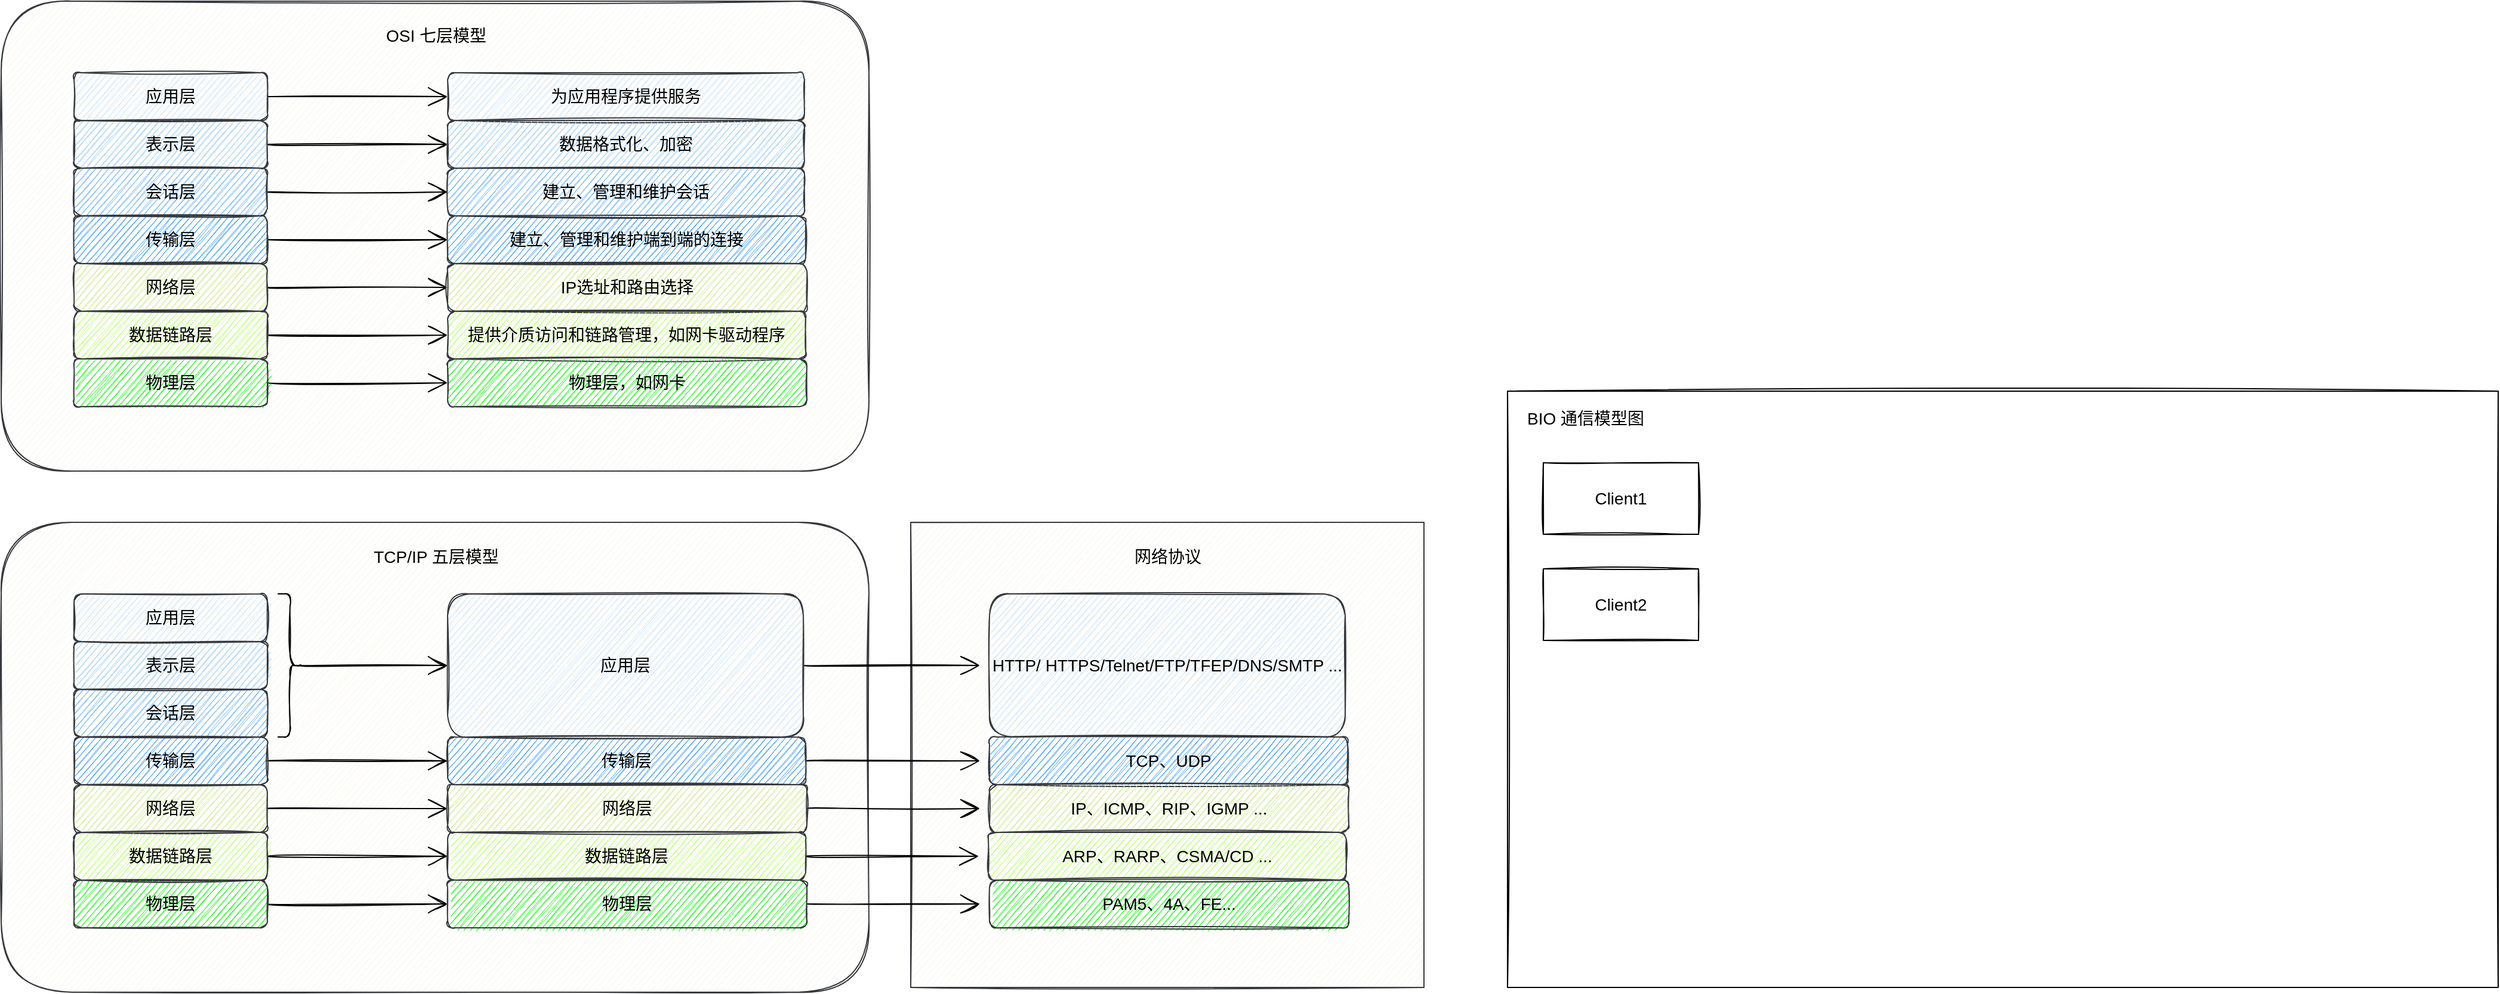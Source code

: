 <mxfile version="17.4.6" type="github">
  <diagram id="H0PgmONnu2SjmG0b2NmS" name="第 1 页">
    <mxGraphModel dx="2758" dy="1179" grid="1" gridSize="10" guides="1" tooltips="1" connect="1" arrows="1" fold="1" page="0" pageScale="1" pageWidth="827" pageHeight="1169" background="none" math="0" shadow="0">
      <root>
        <mxCell id="0" />
        <mxCell id="1" parent="0" />
        <mxCell id="8JD4z3_H-0I7WugRDSN_-56" value="" style="rounded=0;whiteSpace=wrap;html=1;hachureGap=4;fontSize=14;fillColor=#f9f7ed;strokeColor=#36393d;sketch=1;" parent="1" vertex="1">
          <mxGeometry x="540" y="570" width="430" height="390" as="geometry" />
        </mxCell>
        <mxCell id="8JD4z3_H-0I7WugRDSN_-1" value="" style="rounded=1;whiteSpace=wrap;html=1;hachureGap=4;fontSize=14;fillColor=#f9f7ed;strokeColor=#36393d;sketch=1;" parent="1" vertex="1">
          <mxGeometry x="-222" y="133" width="727" height="394" as="geometry" />
        </mxCell>
        <mxCell id="8JD4z3_H-0I7WugRDSN_-2" value="OSI 七层模型" style="text;html=1;align=center;verticalAlign=middle;resizable=0;points=[];autosize=1;strokeColor=none;fillColor=none;hachureGap=4;fontSize=14;sketch=1;" parent="1" vertex="1">
          <mxGeometry x="91.5" y="152" width="100" height="20" as="geometry" />
        </mxCell>
        <mxCell id="8JD4z3_H-0I7WugRDSN_-17" style="edgeStyle=none;curved=1;rounded=0;orthogonalLoop=1;jettySize=auto;html=1;exitX=1;exitY=0.5;exitDx=0;exitDy=0;entryX=0;entryY=0.5;entryDx=0;entryDy=0;fontSize=14;endArrow=open;startSize=14;endSize=14;sourcePerimeterSpacing=8;targetPerimeterSpacing=8;sketch=1;" parent="1" source="8JD4z3_H-0I7WugRDSN_-3" target="8JD4z3_H-0I7WugRDSN_-10" edge="1">
          <mxGeometry relative="1" as="geometry" />
        </mxCell>
        <mxCell id="8JD4z3_H-0I7WugRDSN_-3" value="应用层" style="rounded=1;whiteSpace=wrap;html=1;hachureGap=4;fontSize=14;fillColor=#cce5ff;strokeColor=#36393d;sketch=1;" parent="1" vertex="1">
          <mxGeometry x="-161" y="193" width="162" height="40" as="geometry" />
        </mxCell>
        <mxCell id="8JD4z3_H-0I7WugRDSN_-18" style="edgeStyle=none;curved=1;rounded=0;orthogonalLoop=1;jettySize=auto;html=1;exitX=1;exitY=0.5;exitDx=0;exitDy=0;entryX=0;entryY=0.5;entryDx=0;entryDy=0;fontSize=14;endArrow=open;startSize=14;endSize=14;sourcePerimeterSpacing=8;targetPerimeterSpacing=8;sketch=1;" parent="1" source="8JD4z3_H-0I7WugRDSN_-4" target="8JD4z3_H-0I7WugRDSN_-11" edge="1">
          <mxGeometry relative="1" as="geometry" />
        </mxCell>
        <mxCell id="8JD4z3_H-0I7WugRDSN_-4" value="表示层" style="rounded=1;whiteSpace=wrap;html=1;hachureGap=4;fontSize=14;fillColor=#99CCFF;strokeColor=#36393d;sketch=1;" parent="1" vertex="1">
          <mxGeometry x="-161" y="233" width="162" height="40" as="geometry" />
        </mxCell>
        <mxCell id="8JD4z3_H-0I7WugRDSN_-19" style="edgeStyle=none;curved=1;rounded=0;orthogonalLoop=1;jettySize=auto;html=1;exitX=1;exitY=0.5;exitDx=0;exitDy=0;entryX=0;entryY=0.5;entryDx=0;entryDy=0;fontSize=14;endArrow=open;startSize=14;endSize=14;sourcePerimeterSpacing=8;targetPerimeterSpacing=8;sketch=1;" parent="1" source="8JD4z3_H-0I7WugRDSN_-5" target="8JD4z3_H-0I7WugRDSN_-12" edge="1">
          <mxGeometry relative="1" as="geometry" />
        </mxCell>
        <mxCell id="8JD4z3_H-0I7WugRDSN_-5" value="会话层" style="rounded=1;whiteSpace=wrap;html=1;hachureGap=4;fontSize=14;fillColor=#66B2FF;strokeColor=#36393d;sketch=1;" parent="1" vertex="1">
          <mxGeometry x="-161" y="273" width="162" height="40" as="geometry" />
        </mxCell>
        <mxCell id="8JD4z3_H-0I7WugRDSN_-20" style="edgeStyle=none;curved=1;rounded=0;orthogonalLoop=1;jettySize=auto;html=1;exitX=1;exitY=0.5;exitDx=0;exitDy=0;entryX=0;entryY=0.5;entryDx=0;entryDy=0;fontSize=14;endArrow=open;startSize=14;endSize=14;sourcePerimeterSpacing=8;targetPerimeterSpacing=8;sketch=1;" parent="1" source="8JD4z3_H-0I7WugRDSN_-6" target="8JD4z3_H-0I7WugRDSN_-13" edge="1">
          <mxGeometry relative="1" as="geometry" />
        </mxCell>
        <mxCell id="8JD4z3_H-0I7WugRDSN_-6" value="传输层" style="rounded=1;whiteSpace=wrap;html=1;hachureGap=4;fontSize=14;fillColor=#3399FF;strokeColor=#36393d;sketch=1;" parent="1" vertex="1">
          <mxGeometry x="-161" y="313" width="162" height="40" as="geometry" />
        </mxCell>
        <mxCell id="8JD4z3_H-0I7WugRDSN_-21" style="edgeStyle=none;curved=1;rounded=0;orthogonalLoop=1;jettySize=auto;html=1;exitX=1;exitY=0.5;exitDx=0;exitDy=0;entryX=0;entryY=0.5;entryDx=0;entryDy=0;fontSize=14;endArrow=open;startSize=14;endSize=14;sourcePerimeterSpacing=8;targetPerimeterSpacing=8;sketch=1;" parent="1" source="8JD4z3_H-0I7WugRDSN_-7" target="8JD4z3_H-0I7WugRDSN_-14" edge="1">
          <mxGeometry relative="1" as="geometry" />
        </mxCell>
        <mxCell id="8JD4z3_H-0I7WugRDSN_-7" value="网络层" style="rounded=1;whiteSpace=wrap;html=1;hachureGap=4;fontSize=14;fillColor=#cdeb8b;strokeColor=#36393d;sketch=1;" parent="1" vertex="1">
          <mxGeometry x="-161" y="353" width="162" height="40" as="geometry" />
        </mxCell>
        <mxCell id="8JD4z3_H-0I7WugRDSN_-22" style="edgeStyle=none;curved=1;rounded=0;orthogonalLoop=1;jettySize=auto;html=1;exitX=1;exitY=0.5;exitDx=0;exitDy=0;entryX=0;entryY=0.5;entryDx=0;entryDy=0;fontSize=14;endArrow=open;startSize=14;endSize=14;sourcePerimeterSpacing=8;targetPerimeterSpacing=8;sketch=1;" parent="1" source="8JD4z3_H-0I7WugRDSN_-8" target="8JD4z3_H-0I7WugRDSN_-15" edge="1">
          <mxGeometry relative="1" as="geometry" />
        </mxCell>
        <mxCell id="8JD4z3_H-0I7WugRDSN_-8" value="数据链路层" style="rounded=1;whiteSpace=wrap;html=1;hachureGap=4;fontSize=14;fillColor=#B3FF66;strokeColor=#36393d;sketch=1;" parent="1" vertex="1">
          <mxGeometry x="-161" y="393" width="162" height="40" as="geometry" />
        </mxCell>
        <mxCell id="8JD4z3_H-0I7WugRDSN_-23" style="edgeStyle=none;curved=1;rounded=0;orthogonalLoop=1;jettySize=auto;html=1;exitX=1;exitY=0.5;exitDx=0;exitDy=0;entryX=0;entryY=0.5;entryDx=0;entryDy=0;fontSize=14;endArrow=open;startSize=14;endSize=14;sourcePerimeterSpacing=8;targetPerimeterSpacing=8;sketch=1;" parent="1" source="8JD4z3_H-0I7WugRDSN_-9" target="8JD4z3_H-0I7WugRDSN_-16" edge="1">
          <mxGeometry relative="1" as="geometry" />
        </mxCell>
        <mxCell id="8JD4z3_H-0I7WugRDSN_-9" value="物理层" style="rounded=1;whiteSpace=wrap;html=1;hachureGap=4;fontSize=14;fillColor=#00FF00;strokeColor=#36393d;sketch=1;" parent="1" vertex="1">
          <mxGeometry x="-161" y="433" width="162" height="40" as="geometry" />
        </mxCell>
        <mxCell id="8JD4z3_H-0I7WugRDSN_-10" value="为应用程序提供服务" style="rounded=1;whiteSpace=wrap;html=1;hachureGap=4;fontSize=14;fillColor=#cce5ff;strokeColor=#36393d;sketch=1;" parent="1" vertex="1">
          <mxGeometry x="152" y="193" width="299" height="40" as="geometry" />
        </mxCell>
        <mxCell id="8JD4z3_H-0I7WugRDSN_-11" value="数据格式化、加密" style="rounded=1;whiteSpace=wrap;html=1;hachureGap=4;fontSize=14;fillColor=#99CCFF;strokeColor=#36393d;sketch=1;" parent="1" vertex="1">
          <mxGeometry x="152" y="233" width="299" height="40" as="geometry" />
        </mxCell>
        <mxCell id="8JD4z3_H-0I7WugRDSN_-12" value="建立、管理和维护会话" style="rounded=1;whiteSpace=wrap;html=1;hachureGap=4;fontSize=14;fillColor=#66B2FF;strokeColor=#36393d;sketch=1;" parent="1" vertex="1">
          <mxGeometry x="152" y="273" width="299" height="40" as="geometry" />
        </mxCell>
        <mxCell id="8JD4z3_H-0I7WugRDSN_-13" value="建立、管理和维护端到端的连接" style="rounded=1;whiteSpace=wrap;html=1;hachureGap=4;fontSize=14;fillColor=#3399FF;strokeColor=#36393d;sketch=1;" parent="1" vertex="1">
          <mxGeometry x="152" y="313" width="300" height="40" as="geometry" />
        </mxCell>
        <mxCell id="8JD4z3_H-0I7WugRDSN_-14" value="IP选址和路由选择" style="rounded=1;whiteSpace=wrap;html=1;hachureGap=4;fontSize=14;fillColor=#cdeb8b;strokeColor=#36393d;sketch=1;" parent="1" vertex="1">
          <mxGeometry x="152" y="353" width="301" height="40" as="geometry" />
        </mxCell>
        <mxCell id="8JD4z3_H-0I7WugRDSN_-15" value="提供介质访问和链路管理，如网卡驱动程序" style="rounded=1;whiteSpace=wrap;html=1;hachureGap=4;fontSize=14;fillColor=#B3FF66;strokeColor=#36393d;sketch=1;" parent="1" vertex="1">
          <mxGeometry x="152" y="393" width="300" height="40" as="geometry" />
        </mxCell>
        <mxCell id="8JD4z3_H-0I7WugRDSN_-16" value="物理层，如网卡" style="rounded=1;whiteSpace=wrap;html=1;hachureGap=4;fontSize=14;fillColor=#00FF00;strokeColor=#36393d;sketch=1;" parent="1" vertex="1">
          <mxGeometry x="152" y="433" width="301" height="40" as="geometry" />
        </mxCell>
        <mxCell id="8JD4z3_H-0I7WugRDSN_-24" value="" style="rounded=1;whiteSpace=wrap;html=1;hachureGap=4;fontSize=14;fillColor=#f9f7ed;strokeColor=#36393d;sketch=1;" parent="1" vertex="1">
          <mxGeometry x="-222" y="570" width="727" height="394" as="geometry" />
        </mxCell>
        <mxCell id="8JD4z3_H-0I7WugRDSN_-25" value="TCP/IP 五层模型" style="text;html=1;align=center;verticalAlign=middle;resizable=0;points=[];autosize=1;strokeColor=none;fillColor=none;hachureGap=4;fontSize=14;sketch=1;" parent="1" vertex="1">
          <mxGeometry x="81.5" y="589" width="120" height="20" as="geometry" />
        </mxCell>
        <mxCell id="8JD4z3_H-0I7WugRDSN_-27" value="应用层" style="rounded=1;whiteSpace=wrap;html=1;hachureGap=4;fontSize=14;fillColor=#cce5ff;strokeColor=#36393d;sketch=1;" parent="1" vertex="1">
          <mxGeometry x="-161" y="630" width="162" height="40" as="geometry" />
        </mxCell>
        <mxCell id="8JD4z3_H-0I7WugRDSN_-29" value="表示层" style="rounded=1;whiteSpace=wrap;html=1;hachureGap=4;fontSize=14;fillColor=#99CCFF;strokeColor=#36393d;sketch=1;" parent="1" vertex="1">
          <mxGeometry x="-161" y="670" width="162" height="40" as="geometry" />
        </mxCell>
        <mxCell id="8JD4z3_H-0I7WugRDSN_-31" value="会话层" style="rounded=1;whiteSpace=wrap;html=1;hachureGap=4;fontSize=14;fillColor=#66B2FF;strokeColor=#36393d;sketch=1;" parent="1" vertex="1">
          <mxGeometry x="-161" y="710" width="162" height="40" as="geometry" />
        </mxCell>
        <mxCell id="8JD4z3_H-0I7WugRDSN_-32" style="edgeStyle=none;curved=1;rounded=0;orthogonalLoop=1;jettySize=auto;html=1;exitX=1;exitY=0.5;exitDx=0;exitDy=0;entryX=0;entryY=0.5;entryDx=0;entryDy=0;fontSize=14;endArrow=open;startSize=14;endSize=14;sourcePerimeterSpacing=8;targetPerimeterSpacing=8;sketch=1;" parent="1" source="8JD4z3_H-0I7WugRDSN_-33" target="8JD4z3_H-0I7WugRDSN_-43" edge="1">
          <mxGeometry relative="1" as="geometry" />
        </mxCell>
        <mxCell id="8JD4z3_H-0I7WugRDSN_-33" value="传输层" style="rounded=1;whiteSpace=wrap;html=1;hachureGap=4;fontSize=14;fillColor=#3399FF;strokeColor=#36393d;sketch=1;" parent="1" vertex="1">
          <mxGeometry x="-161" y="750" width="162" height="40" as="geometry" />
        </mxCell>
        <mxCell id="8JD4z3_H-0I7WugRDSN_-34" style="edgeStyle=none;curved=1;rounded=0;orthogonalLoop=1;jettySize=auto;html=1;exitX=1;exitY=0.5;exitDx=0;exitDy=0;entryX=0;entryY=0.5;entryDx=0;entryDy=0;fontSize=14;endArrow=open;startSize=14;endSize=14;sourcePerimeterSpacing=8;targetPerimeterSpacing=8;sketch=1;" parent="1" source="8JD4z3_H-0I7WugRDSN_-35" target="8JD4z3_H-0I7WugRDSN_-44" edge="1">
          <mxGeometry relative="1" as="geometry" />
        </mxCell>
        <mxCell id="8JD4z3_H-0I7WugRDSN_-35" value="网络层" style="rounded=1;whiteSpace=wrap;html=1;hachureGap=4;fontSize=14;fillColor=#cdeb8b;strokeColor=#36393d;sketch=1;" parent="1" vertex="1">
          <mxGeometry x="-161" y="790" width="162" height="40" as="geometry" />
        </mxCell>
        <mxCell id="8JD4z3_H-0I7WugRDSN_-36" style="edgeStyle=none;curved=1;rounded=0;orthogonalLoop=1;jettySize=auto;html=1;exitX=1;exitY=0.5;exitDx=0;exitDy=0;entryX=0;entryY=0.5;entryDx=0;entryDy=0;fontSize=14;endArrow=open;startSize=14;endSize=14;sourcePerimeterSpacing=8;targetPerimeterSpacing=8;sketch=1;" parent="1" source="8JD4z3_H-0I7WugRDSN_-37" target="8JD4z3_H-0I7WugRDSN_-45" edge="1">
          <mxGeometry relative="1" as="geometry" />
        </mxCell>
        <mxCell id="8JD4z3_H-0I7WugRDSN_-37" value="数据链路层" style="rounded=1;whiteSpace=wrap;html=1;hachureGap=4;fontSize=14;fillColor=#B3FF66;strokeColor=#36393d;sketch=1;" parent="1" vertex="1">
          <mxGeometry x="-161" y="830" width="162" height="40" as="geometry" />
        </mxCell>
        <mxCell id="8JD4z3_H-0I7WugRDSN_-38" style="edgeStyle=none;curved=1;rounded=0;orthogonalLoop=1;jettySize=auto;html=1;exitX=1;exitY=0.5;exitDx=0;exitDy=0;entryX=0;entryY=0.5;entryDx=0;entryDy=0;fontSize=14;endArrow=open;startSize=14;endSize=14;sourcePerimeterSpacing=8;targetPerimeterSpacing=8;sketch=1;" parent="1" source="8JD4z3_H-0I7WugRDSN_-39" target="8JD4z3_H-0I7WugRDSN_-46" edge="1">
          <mxGeometry relative="1" as="geometry" />
        </mxCell>
        <mxCell id="8JD4z3_H-0I7WugRDSN_-39" value="物理层" style="rounded=1;whiteSpace=wrap;html=1;hachureGap=4;fontSize=14;fillColor=#00FF00;strokeColor=#36393d;sketch=1;" parent="1" vertex="1">
          <mxGeometry x="-161" y="870" width="162" height="40" as="geometry" />
        </mxCell>
        <mxCell id="8JD4z3_H-0I7WugRDSN_-59" style="edgeStyle=none;curved=1;rounded=0;orthogonalLoop=1;jettySize=auto;html=1;exitX=1;exitY=0.5;exitDx=0;exitDy=0;fontSize=14;endArrow=open;startSize=14;endSize=14;sourcePerimeterSpacing=8;targetPerimeterSpacing=8;sketch=1;" parent="1" source="8JD4z3_H-0I7WugRDSN_-43" target="8JD4z3_H-0I7WugRDSN_-58" edge="1">
          <mxGeometry relative="1" as="geometry" />
        </mxCell>
        <mxCell id="8JD4z3_H-0I7WugRDSN_-43" value="传输层" style="rounded=1;whiteSpace=wrap;html=1;hachureGap=4;fontSize=14;fillColor=#3399FF;strokeColor=#36393d;sketch=1;" parent="1" vertex="1">
          <mxGeometry x="152" y="750" width="300" height="40" as="geometry" />
        </mxCell>
        <mxCell id="8JD4z3_H-0I7WugRDSN_-61" style="edgeStyle=none;curved=1;rounded=0;orthogonalLoop=1;jettySize=auto;html=1;exitX=1;exitY=0.5;exitDx=0;exitDy=0;fontSize=14;endArrow=open;startSize=14;endSize=14;sourcePerimeterSpacing=8;targetPerimeterSpacing=8;sketch=1;" parent="1" source="8JD4z3_H-0I7WugRDSN_-44" target="8JD4z3_H-0I7WugRDSN_-60" edge="1">
          <mxGeometry relative="1" as="geometry" />
        </mxCell>
        <mxCell id="8JD4z3_H-0I7WugRDSN_-44" value="网络层" style="rounded=1;whiteSpace=wrap;html=1;hachureGap=4;fontSize=14;fillColor=#cdeb8b;strokeColor=#36393d;sketch=1;" parent="1" vertex="1">
          <mxGeometry x="152" y="790" width="301" height="40" as="geometry" />
        </mxCell>
        <mxCell id="8JD4z3_H-0I7WugRDSN_-63" style="edgeStyle=none;curved=1;rounded=0;orthogonalLoop=1;jettySize=auto;html=1;exitX=1;exitY=0.5;exitDx=0;exitDy=0;fontSize=14;endArrow=open;startSize=14;endSize=14;sourcePerimeterSpacing=8;targetPerimeterSpacing=8;sketch=1;" parent="1" source="8JD4z3_H-0I7WugRDSN_-45" target="8JD4z3_H-0I7WugRDSN_-62" edge="1">
          <mxGeometry relative="1" as="geometry" />
        </mxCell>
        <mxCell id="8JD4z3_H-0I7WugRDSN_-45" value="数据链路层" style="rounded=1;whiteSpace=wrap;html=1;hachureGap=4;fontSize=14;fillColor=#B3FF66;strokeColor=#36393d;sketch=1;" parent="1" vertex="1">
          <mxGeometry x="152" y="830" width="300" height="40" as="geometry" />
        </mxCell>
        <mxCell id="8JD4z3_H-0I7WugRDSN_-65" style="edgeStyle=none;curved=1;rounded=0;orthogonalLoop=1;jettySize=auto;html=1;exitX=1;exitY=0.5;exitDx=0;exitDy=0;fontSize=14;endArrow=open;startSize=14;endSize=14;sourcePerimeterSpacing=8;targetPerimeterSpacing=8;sketch=1;" parent="1" source="8JD4z3_H-0I7WugRDSN_-46" target="8JD4z3_H-0I7WugRDSN_-64" edge="1">
          <mxGeometry relative="1" as="geometry" />
        </mxCell>
        <mxCell id="8JD4z3_H-0I7WugRDSN_-46" value="物理层" style="rounded=1;whiteSpace=wrap;html=1;hachureGap=4;fontSize=14;fillColor=#00FF00;strokeColor=#36393d;sketch=1;" parent="1" vertex="1">
          <mxGeometry x="152" y="870" width="301" height="40" as="geometry" />
        </mxCell>
        <mxCell id="8JD4z3_H-0I7WugRDSN_-53" style="edgeStyle=none;curved=1;rounded=0;orthogonalLoop=1;jettySize=auto;html=1;exitX=0.1;exitY=0.5;exitDx=0;exitDy=0;exitPerimeter=0;entryX=0;entryY=0.5;entryDx=0;entryDy=0;fontSize=14;endArrow=open;startSize=14;endSize=14;sourcePerimeterSpacing=8;targetPerimeterSpacing=8;sketch=1;" parent="1" source="8JD4z3_H-0I7WugRDSN_-47" target="8JD4z3_H-0I7WugRDSN_-51" edge="1">
          <mxGeometry relative="1" as="geometry" />
        </mxCell>
        <mxCell id="8JD4z3_H-0I7WugRDSN_-47" value="" style="shape=curlyBracket;whiteSpace=wrap;html=1;rounded=1;flipH=1;hachureGap=4;fontSize=14;sketch=1;" parent="1" vertex="1">
          <mxGeometry x="10" y="630" width="20" height="120" as="geometry" />
        </mxCell>
        <mxCell id="8JD4z3_H-0I7WugRDSN_-55" style="edgeStyle=none;curved=1;rounded=0;orthogonalLoop=1;jettySize=auto;html=1;exitX=1;exitY=0.5;exitDx=0;exitDy=0;fontSize=14;endArrow=open;startSize=14;endSize=14;sourcePerimeterSpacing=8;targetPerimeterSpacing=8;sketch=1;" parent="1" source="8JD4z3_H-0I7WugRDSN_-51" target="8JD4z3_H-0I7WugRDSN_-54" edge="1">
          <mxGeometry relative="1" as="geometry" />
        </mxCell>
        <mxCell id="8JD4z3_H-0I7WugRDSN_-51" value="应用层" style="rounded=1;whiteSpace=wrap;html=1;hachureGap=4;fontSize=14;fillColor=#cce5ff;strokeColor=#36393d;sketch=1;" parent="1" vertex="1">
          <mxGeometry x="152" y="630" width="298" height="120" as="geometry" />
        </mxCell>
        <mxCell id="8JD4z3_H-0I7WugRDSN_-54" value="HTTP/ HTTPS/Telnet/FTP/TFEP/DNS/SMTP ..." style="rounded=1;whiteSpace=wrap;html=1;hachureGap=4;fontSize=14;fillColor=#cce5ff;strokeColor=#36393d;sketch=1;" parent="1" vertex="1">
          <mxGeometry x="606" y="630" width="298" height="120" as="geometry" />
        </mxCell>
        <mxCell id="8JD4z3_H-0I7WugRDSN_-57" value="网络协议" style="text;html=1;align=center;verticalAlign=middle;resizable=0;points=[];autosize=1;strokeColor=none;fillColor=none;hachureGap=4;fontSize=14;sketch=1;" parent="1" vertex="1">
          <mxGeometry x="720" y="589" width="70" height="20" as="geometry" />
        </mxCell>
        <mxCell id="8JD4z3_H-0I7WugRDSN_-58" value="TCP、UDP" style="rounded=1;whiteSpace=wrap;html=1;hachureGap=4;fontSize=14;fillColor=#3399FF;strokeColor=#36393d;sketch=1;" parent="1" vertex="1">
          <mxGeometry x="606" y="750" width="300" height="40" as="geometry" />
        </mxCell>
        <mxCell id="8JD4z3_H-0I7WugRDSN_-60" value="IP、ICMP、RIP、IGMP ..." style="rounded=1;whiteSpace=wrap;html=1;hachureGap=4;fontSize=14;fillColor=#cdeb8b;strokeColor=#36393d;sketch=1;" parent="1" vertex="1">
          <mxGeometry x="606" y="790" width="301" height="40" as="geometry" />
        </mxCell>
        <mxCell id="8JD4z3_H-0I7WugRDSN_-62" value="ARP、RARP、CSMA/CD ..." style="rounded=1;whiteSpace=wrap;html=1;hachureGap=4;fontSize=14;fillColor=#B3FF66;strokeColor=#36393d;sketch=1;" parent="1" vertex="1">
          <mxGeometry x="605" y="830" width="300" height="40" as="geometry" />
        </mxCell>
        <mxCell id="8JD4z3_H-0I7WugRDSN_-64" value="PAM5、4A、FE..." style="rounded=1;whiteSpace=wrap;html=1;hachureGap=4;fontSize=14;fillColor=#00FF00;strokeColor=#36393d;sketch=1;" parent="1" vertex="1">
          <mxGeometry x="606" y="870" width="301" height="40" as="geometry" />
        </mxCell>
        <mxCell id="C--X5ZLFSi2aZHz0PdFl-1" value="" style="rounded=0;whiteSpace=wrap;html=1;fontSize=14;sketch=1;" parent="1" vertex="1">
          <mxGeometry x="1040" y="460" width="830" height="500" as="geometry" />
        </mxCell>
        <mxCell id="C--X5ZLFSi2aZHz0PdFl-2" value="BIO 通信模型图" style="text;html=1;align=center;verticalAlign=middle;resizable=0;points=[];autosize=1;strokeColor=none;fillColor=none;fontSize=14;sketch=1;" parent="1" vertex="1">
          <mxGeometry x="1050" y="473" width="110" height="20" as="geometry" />
        </mxCell>
        <mxCell id="r8liKjA9m85PFlhKGAdW-1" value="Client1" style="rounded=0;whiteSpace=wrap;html=1;hachureGap=4;sketch=1;fontSize=14;" vertex="1" parent="1">
          <mxGeometry x="1070" y="520" width="130" height="60" as="geometry" />
        </mxCell>
        <mxCell id="r8liKjA9m85PFlhKGAdW-2" value="Client2" style="rounded=0;whiteSpace=wrap;html=1;hachureGap=4;sketch=1;fontSize=14;" vertex="1" parent="1">
          <mxGeometry x="1070" y="609" width="130" height="60" as="geometry" />
        </mxCell>
      </root>
    </mxGraphModel>
  </diagram>
</mxfile>
